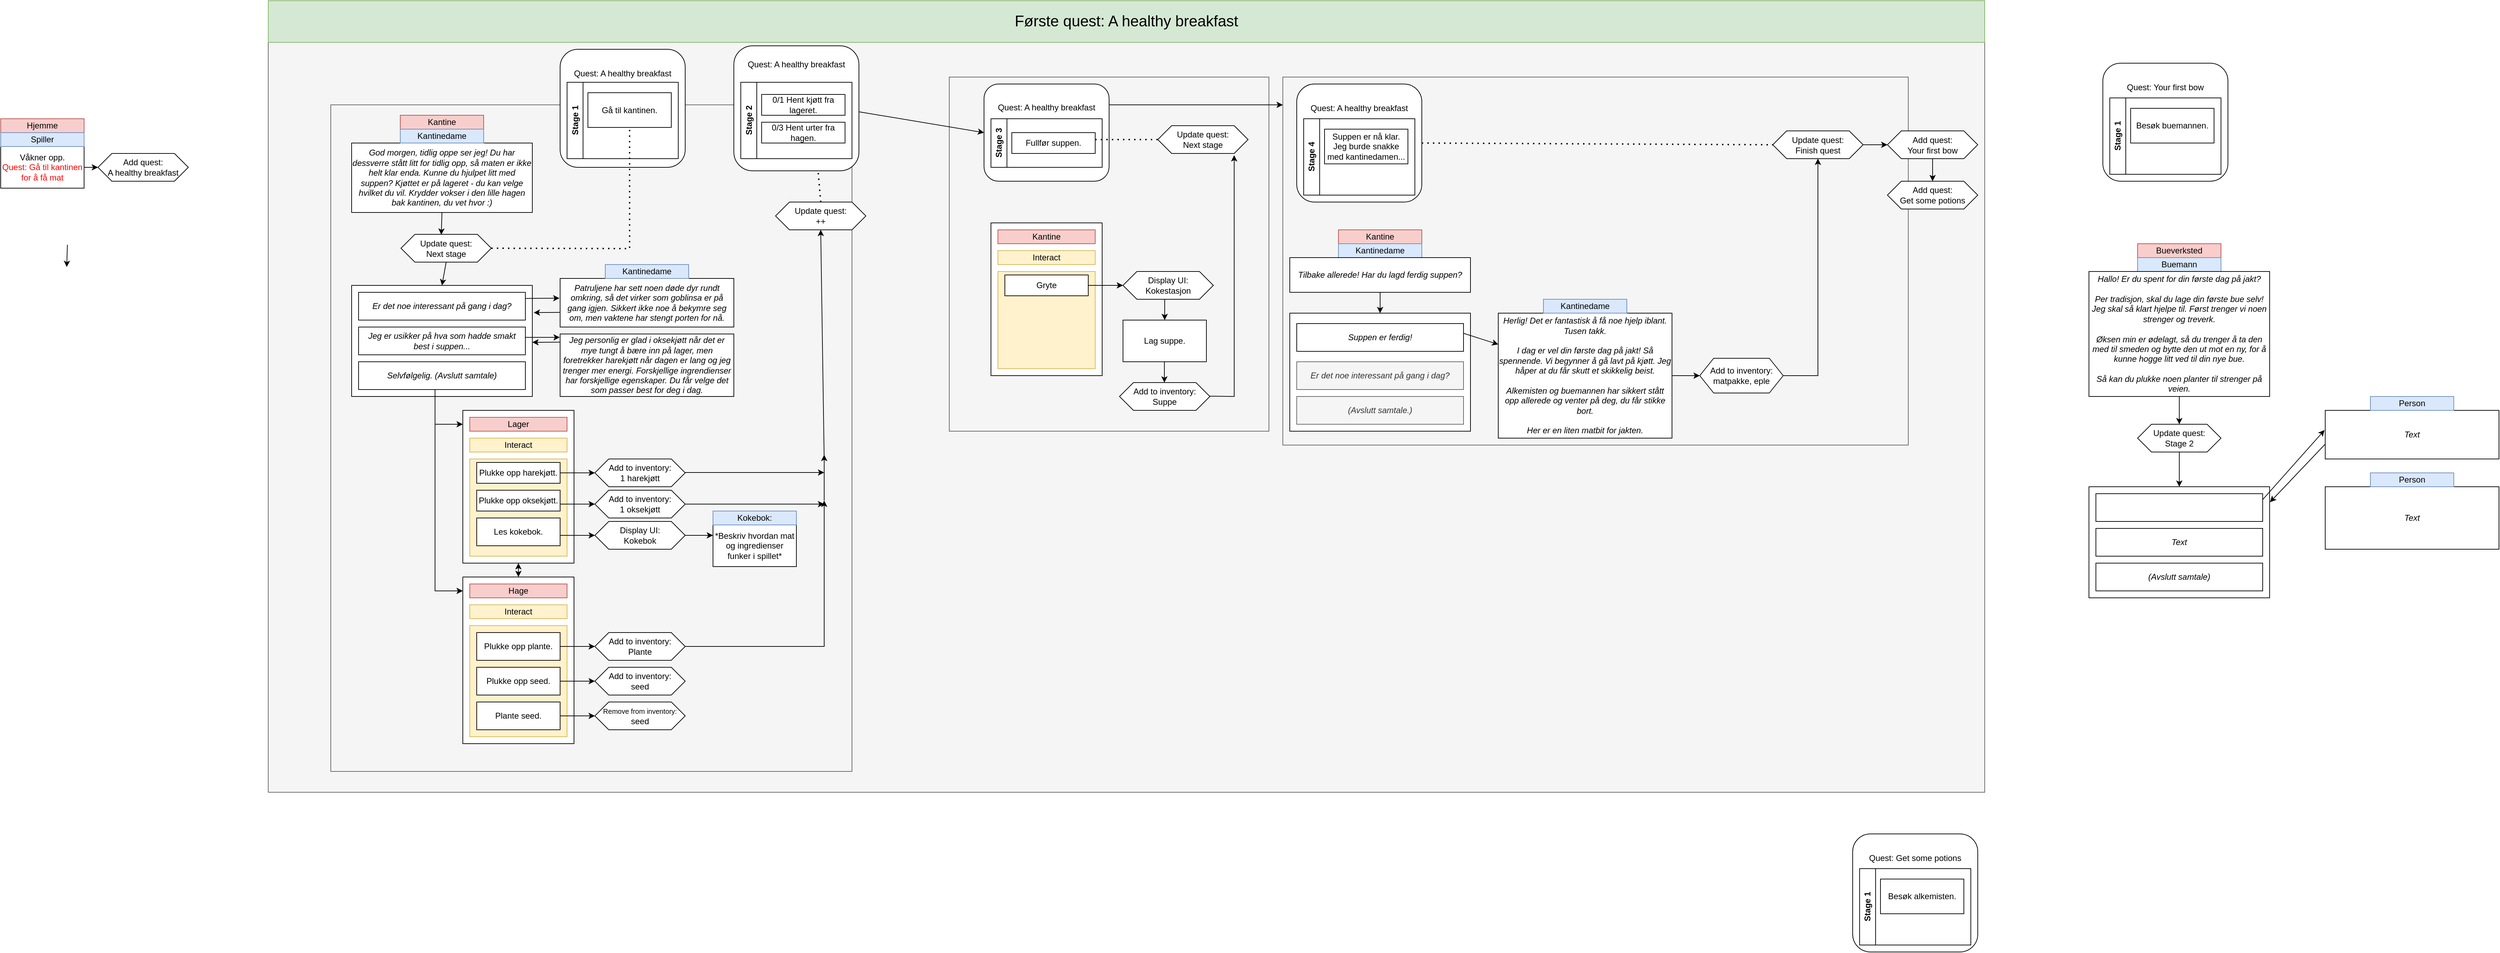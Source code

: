 <mxfile version="27.1.5">
  <diagram name="Page-1" id="g6TqFf-J95rABQfKAAWV">
    <mxGraphModel dx="2158" dy="1882" grid="1" gridSize="10" guides="1" tooltips="1" connect="1" arrows="1" fold="1" page="1" pageScale="1" pageWidth="850" pageHeight="1100" math="0" shadow="0">
      <root>
        <mxCell id="0" />
        <mxCell id="1" parent="0" />
        <mxCell id="1TwS_bmIdJYbr3fNDJlL-186" value="" style="edgeStyle=orthogonalEdgeStyle;rounded=0;orthogonalLoop=1;jettySize=auto;html=1;exitX=0.5;exitY=1;exitDx=0;exitDy=0;entryX=0.5;entryY=0;entryDx=0;entryDy=0;" edge="1" parent="1" source="1TwS_bmIdJYbr3fNDJlL-183" target="1TwS_bmIdJYbr3fNDJlL-152">
          <mxGeometry relative="1" as="geometry">
            <mxPoint x="2780" y="500" as="targetPoint" />
          </mxGeometry>
        </mxCell>
        <mxCell id="1TwS_bmIdJYbr3fNDJlL-152" value="" style="rounded=0;whiteSpace=wrap;html=1;" vertex="1" parent="1">
          <mxGeometry x="2580" y="530" width="260" height="160" as="geometry" />
        </mxCell>
        <mxCell id="1TwS_bmIdJYbr3fNDJlL-124" value="" style="rounded=0;whiteSpace=wrap;html=1;fillColor=#f5f5f5;fontColor=#333333;strokeColor=#666666;" vertex="1" parent="1">
          <mxGeometry x="-40" y="-110" width="2470" height="1080" as="geometry" />
        </mxCell>
        <mxCell id="1TwS_bmIdJYbr3fNDJlL-103" value="" style="rounded=0;whiteSpace=wrap;html=1;fillColor=#f5f5f5;fontColor=#333333;strokeColor=#666666;" vertex="1" parent="1">
          <mxGeometry x="1420" y="-60" width="900" height="530" as="geometry" />
        </mxCell>
        <mxCell id="1TwS_bmIdJYbr3fNDJlL-102" value="" style="rounded=0;whiteSpace=wrap;html=1;fillColor=#f5f5f5;fontColor=#333333;strokeColor=#666666;" vertex="1" parent="1">
          <mxGeometry x="940" y="-60" width="460" height="510" as="geometry" />
        </mxCell>
        <mxCell id="1TwS_bmIdJYbr3fNDJlL-81" value="" style="rounded=0;whiteSpace=wrap;html=1;fillColor=#f5f5f5;fontColor=#333333;strokeColor=#666666;" vertex="1" parent="1">
          <mxGeometry x="50" y="-20" width="750" height="960" as="geometry" />
        </mxCell>
        <mxCell id="FYnC16tskqoebnY5So_8-1" value="Våkner opp.&lt;br&gt;&lt;span style=&quot;color: rgb(255, 0, 0);&quot;&gt;Quest: Gå til kantinen for å få mat&lt;/span&gt;" style="rounded=0;whiteSpace=wrap;html=1;" parent="1" vertex="1">
          <mxGeometry x="-425" y="40" width="120" height="60" as="geometry" />
        </mxCell>
        <mxCell id="FYnC16tskqoebnY5So_8-3" value="Kantine" style="rounded=0;whiteSpace=wrap;html=1;fillColor=#f8cecc;strokeColor=#b85450;" parent="1" vertex="1">
          <mxGeometry x="150" y="-5" width="120" height="20" as="geometry" />
        </mxCell>
        <mxCell id="FYnC16tskqoebnY5So_8-4" value="Hjemme" style="rounded=0;whiteSpace=wrap;html=1;fillColor=#f8cecc;strokeColor=#b85450;" parent="1" vertex="1">
          <mxGeometry x="-425" width="120" height="20" as="geometry" />
        </mxCell>
        <mxCell id="FYnC16tskqoebnY5So_8-5" value="&lt;i&gt;God morgen, tidlig oppe ser jeg! Du har dessverre stått litt for tidlig opp, så maten er ikke helt klar enda. Kunne du hjulpet litt med suppen? Kjøttet er på lageret - du kan velge hvilket du vil. Krydder vokser i den lille hagen bak kantinen, du vet hvor :) &lt;/i&gt;" style="rounded=0;whiteSpace=wrap;html=1;" parent="1" vertex="1">
          <mxGeometry x="80" y="35" width="260" height="100" as="geometry" />
        </mxCell>
        <mxCell id="FYnC16tskqoebnY5So_8-6" style="edgeStyle=orthogonalEdgeStyle;rounded=0;orthogonalLoop=1;jettySize=auto;html=1;exitX=0.5;exitY=1;exitDx=0;exitDy=0;" parent="1" source="FYnC16tskqoebnY5So_8-5" target="FYnC16tskqoebnY5So_8-5" edge="1">
          <mxGeometry relative="1" as="geometry" />
        </mxCell>
        <mxCell id="FYnC16tskqoebnY5So_8-10" value="Kantinedame" style="rounded=0;whiteSpace=wrap;html=1;fillColor=#dae8fc;strokeColor=#6c8ebf;" parent="1" vertex="1">
          <mxGeometry x="150" y="15" width="120" height="20" as="geometry" />
        </mxCell>
        <mxCell id="FYnC16tskqoebnY5So_8-12" value="Spiller" style="rounded=0;whiteSpace=wrap;html=1;fillColor=#dae8fc;strokeColor=#6c8ebf;" parent="1" vertex="1">
          <mxGeometry x="-425" y="20" width="120" height="20" as="geometry" />
        </mxCell>
        <mxCell id="1TwS_bmIdJYbr3fNDJlL-9" value="" style="rounded=0;whiteSpace=wrap;html=1;" vertex="1" parent="1">
          <mxGeometry x="80" y="240" width="260" height="160" as="geometry" />
        </mxCell>
        <mxCell id="FYnC16tskqoebnY5So_8-17" value="&lt;div style=&quot;line-height: 130%;&quot;&gt;Quest: A healthy breakfast&lt;br&gt;&lt;br&gt;&lt;br&gt;&lt;br&gt;&lt;br&gt;&lt;br&gt;&lt;div&gt;&lt;br&gt;&lt;/div&gt;&lt;div&gt;&lt;br&gt;&lt;/div&gt;&lt;div&gt;&lt;br&gt;&lt;/div&gt;&lt;/div&gt;" style="rounded=1;whiteSpace=wrap;html=1;" parent="1" vertex="1">
          <mxGeometry x="630" y="-105" width="180" height="180" as="geometry" />
        </mxCell>
        <mxCell id="1TwS_bmIdJYbr3fNDJlL-4" value="&lt;i&gt;Selvfølgelig. (Avslutt samtale)&lt;/i&gt;" style="rounded=0;whiteSpace=wrap;html=1;" vertex="1" parent="1">
          <mxGeometry x="90" y="350" width="240" height="40" as="geometry" />
        </mxCell>
        <mxCell id="1TwS_bmIdJYbr3fNDJlL-5" value="&lt;i&gt;Er det noe interessant på gang i dag?&lt;/i&gt;" style="rounded=0;whiteSpace=wrap;html=1;" vertex="1" parent="1">
          <mxGeometry x="90" y="250" width="240" height="40" as="geometry" />
        </mxCell>
        <mxCell id="1TwS_bmIdJYbr3fNDJlL-6" value="" style="endArrow=classic;html=1;rounded=0;exitX=0.999;exitY=0.221;exitDx=0;exitDy=0;entryX=-0.004;entryY=0.406;entryDx=0;entryDy=0;entryPerimeter=0;exitPerimeter=0;" edge="1" parent="1" source="1TwS_bmIdJYbr3fNDJlL-5" target="1TwS_bmIdJYbr3fNDJlL-7">
          <mxGeometry width="50" height="50" relative="1" as="geometry">
            <mxPoint x="330.75" y="260" as="sourcePoint" />
            <mxPoint x="380" y="252.61" as="targetPoint" />
          </mxGeometry>
        </mxCell>
        <mxCell id="1TwS_bmIdJYbr3fNDJlL-7" value="&lt;i&gt;Patruljene har sett noen døde dyr rundt omkring, så det virker som goblinsa er på gang igjen. Sikkert ikke noe å bekymre seg om, men vaktene har stengt porten for nå.&lt;/i&gt;" style="rounded=0;whiteSpace=wrap;html=1;" vertex="1" parent="1">
          <mxGeometry x="380" y="230" width="250" height="70" as="geometry" />
        </mxCell>
        <mxCell id="1TwS_bmIdJYbr3fNDJlL-10" value="" style="endArrow=classic;html=1;rounded=0;exitX=-0.001;exitY=0.698;exitDx=0;exitDy=0;exitPerimeter=0;entryX=1.008;entryY=0.245;entryDx=0;entryDy=0;entryPerimeter=0;" edge="1" parent="1" source="1TwS_bmIdJYbr3fNDJlL-7" target="1TwS_bmIdJYbr3fNDJlL-9">
          <mxGeometry width="50" height="50" relative="1" as="geometry">
            <mxPoint x="370" y="340" as="sourcePoint" />
            <mxPoint x="342" y="326" as="targetPoint" />
          </mxGeometry>
        </mxCell>
        <mxCell id="1TwS_bmIdJYbr3fNDJlL-25" value="" style="rounded=0;whiteSpace=wrap;html=1;" vertex="1" parent="1">
          <mxGeometry x="240" y="420" width="160" height="220" as="geometry" />
        </mxCell>
        <mxCell id="1TwS_bmIdJYbr3fNDJlL-11" value="Kantinedame" style="rounded=0;whiteSpace=wrap;html=1;fillColor=#dae8fc;strokeColor=#6c8ebf;" vertex="1" parent="1">
          <mxGeometry x="445" y="210" width="120" height="20" as="geometry" />
        </mxCell>
        <mxCell id="1TwS_bmIdJYbr3fNDJlL-12" value="&lt;i&gt;Jeg er usikker på hva som hadde smakt best i suppen...&lt;/i&gt;" style="rounded=0;whiteSpace=wrap;html=1;" vertex="1" parent="1">
          <mxGeometry x="90" y="300" width="240" height="40" as="geometry" />
        </mxCell>
        <mxCell id="1TwS_bmIdJYbr3fNDJlL-32" value="" style="rounded=0;whiteSpace=wrap;html=1;fillColor=#fff2cc;strokeColor=#d6b656;" vertex="1" parent="1">
          <mxGeometry x="250" y="490" width="140" height="140" as="geometry" />
        </mxCell>
        <mxCell id="1TwS_bmIdJYbr3fNDJlL-13" value="" style="endArrow=classic;html=1;rounded=0;exitX=1;exitY=0.5;exitDx=0;exitDy=0;entryX=-0.002;entryY=0.054;entryDx=0;entryDy=0;entryPerimeter=0;" edge="1" parent="1" target="1TwS_bmIdJYbr3fNDJlL-14">
          <mxGeometry width="50" height="50" relative="1" as="geometry">
            <mxPoint x="330" y="314.84" as="sourcePoint" />
            <mxPoint x="370" y="315" as="targetPoint" />
          </mxGeometry>
        </mxCell>
        <mxCell id="1TwS_bmIdJYbr3fNDJlL-14" value="&lt;i&gt;Jeg personlig er glad i oksekjøtt når det er mye tungt å bære inn på lager, men foretrekker harekjøtt når dagen er lang og jeg trenger mer energi. Forskjellige ingrendienser har forskjellige egenskaper. Du får velge det som passer best for deg i dag.&lt;/i&gt;" style="rounded=0;whiteSpace=wrap;html=1;" vertex="1" parent="1">
          <mxGeometry x="380" y="310" width="250" height="90" as="geometry" />
        </mxCell>
        <mxCell id="1TwS_bmIdJYbr3fNDJlL-15" value="" style="endArrow=classic;html=1;rounded=0;exitX=0;exitY=0.131;exitDx=0;exitDy=0;exitPerimeter=0;" edge="1" parent="1" source="1TwS_bmIdJYbr3fNDJlL-14">
          <mxGeometry width="50" height="50" relative="1" as="geometry">
            <mxPoint x="366.9" y="340" as="sourcePoint" />
            <mxPoint x="340" y="322" as="targetPoint" />
          </mxGeometry>
        </mxCell>
        <mxCell id="1TwS_bmIdJYbr3fNDJlL-19" value="" style="endArrow=classic;html=1;rounded=0;" edge="1" parent="1">
          <mxGeometry width="50" height="50" relative="1" as="geometry">
            <mxPoint x="200" y="390" as="sourcePoint" />
            <mxPoint x="240" y="440" as="targetPoint" />
            <Array as="points">
              <mxPoint x="200" y="440" />
            </Array>
          </mxGeometry>
        </mxCell>
        <mxCell id="1TwS_bmIdJYbr3fNDJlL-23" value="Plukke opp harekjøtt." style="rounded=0;whiteSpace=wrap;html=1;" vertex="1" parent="1">
          <mxGeometry x="260" y="495" width="120" height="30" as="geometry" />
        </mxCell>
        <mxCell id="1TwS_bmIdJYbr3fNDJlL-24" value="Lager" style="rounded=0;whiteSpace=wrap;html=1;fillColor=#f8cecc;strokeColor=#b85450;" vertex="1" parent="1">
          <mxGeometry x="250" y="430" width="140" height="20" as="geometry" />
        </mxCell>
        <mxCell id="1TwS_bmIdJYbr3fNDJlL-26" value="Plukke opp oksekjøtt." style="rounded=0;whiteSpace=wrap;html=1;" vertex="1" parent="1">
          <mxGeometry x="260" y="535" width="120" height="30" as="geometry" />
        </mxCell>
        <mxCell id="1TwS_bmIdJYbr3fNDJlL-27" value="" style="endArrow=classic;html=1;rounded=0;entryX=0;entryY=0.5;entryDx=0;entryDy=0;exitX=1;exitY=0.5;exitDx=0;exitDy=0;" edge="1" parent="1" target="1TwS_bmIdJYbr3fNDJlL-28">
          <mxGeometry width="50" height="50" relative="1" as="geometry">
            <mxPoint x="380" y="510" as="sourcePoint" />
            <mxPoint x="430" y="515" as="targetPoint" />
          </mxGeometry>
        </mxCell>
        <mxCell id="1TwS_bmIdJYbr3fNDJlL-28" value="Add to inventory: &lt;br&gt;1 harekjøtt" style="shape=hexagon;perimeter=hexagonPerimeter2;whiteSpace=wrap;html=1;fixedSize=1;" vertex="1" parent="1">
          <mxGeometry x="430" y="490" width="130" height="40" as="geometry" />
        </mxCell>
        <mxCell id="1TwS_bmIdJYbr3fNDJlL-29" value="Add to inventory: &lt;br&gt;1 oksekjøtt" style="shape=hexagon;perimeter=hexagonPerimeter2;whiteSpace=wrap;html=1;fixedSize=1;" vertex="1" parent="1">
          <mxGeometry x="430" y="535" width="130" height="40" as="geometry" />
        </mxCell>
        <mxCell id="1TwS_bmIdJYbr3fNDJlL-30" value="" style="endArrow=classic;html=1;rounded=0;entryX=0;entryY=0.5;entryDx=0;entryDy=0;exitX=1;exitY=0.5;exitDx=0;exitDy=0;" edge="1" parent="1" target="1TwS_bmIdJYbr3fNDJlL-29">
          <mxGeometry width="50" height="50" relative="1" as="geometry">
            <mxPoint x="380" y="555" as="sourcePoint" />
            <mxPoint x="430" y="535" as="targetPoint" />
          </mxGeometry>
        </mxCell>
        <mxCell id="1TwS_bmIdJYbr3fNDJlL-31" value="Les kokebok." style="rounded=0;whiteSpace=wrap;html=1;" vertex="1" parent="1">
          <mxGeometry x="260" y="575" width="120" height="40" as="geometry" />
        </mxCell>
        <mxCell id="1TwS_bmIdJYbr3fNDJlL-36" value="Interact" style="rounded=0;whiteSpace=wrap;html=1;fillColor=#fff2cc;strokeColor=#d6b656;" vertex="1" parent="1">
          <mxGeometry x="250" y="460" width="140" height="20" as="geometry" />
        </mxCell>
        <mxCell id="1TwS_bmIdJYbr3fNDJlL-37" value="" style="endArrow=classic;html=1;rounded=0;" edge="1" parent="1">
          <mxGeometry width="50" height="50" relative="1" as="geometry">
            <mxPoint x="380" y="600" as="sourcePoint" />
            <mxPoint x="430" y="600" as="targetPoint" />
          </mxGeometry>
        </mxCell>
        <mxCell id="1TwS_bmIdJYbr3fNDJlL-38" value="&lt;div&gt;Display UI:&lt;/div&gt;&lt;div&gt;Kokebok&lt;/div&gt;" style="shape=hexagon;perimeter=hexagonPerimeter2;whiteSpace=wrap;html=1;fixedSize=1;" vertex="1" parent="1">
          <mxGeometry x="430" y="580" width="130" height="40" as="geometry" />
        </mxCell>
        <mxCell id="1TwS_bmIdJYbr3fNDJlL-39" value="" style="endArrow=classic;html=1;rounded=0;" edge="1" parent="1">
          <mxGeometry width="50" height="50" relative="1" as="geometry">
            <mxPoint x="560" y="600" as="sourcePoint" />
            <mxPoint x="600" y="600" as="targetPoint" />
          </mxGeometry>
        </mxCell>
        <mxCell id="1TwS_bmIdJYbr3fNDJlL-40" value="*Beskriv hvordan mat og ingredienser funker i spillet*" style="rounded=0;whiteSpace=wrap;html=1;" vertex="1" parent="1">
          <mxGeometry x="600" y="585" width="120" height="60" as="geometry" />
        </mxCell>
        <mxCell id="1TwS_bmIdJYbr3fNDJlL-41" value="Kokebok:" style="rounded=0;whiteSpace=wrap;html=1;fillColor=#dae8fc;strokeColor=#6c8ebf;" vertex="1" parent="1">
          <mxGeometry x="600" y="565" width="120" height="20" as="geometry" />
        </mxCell>
        <mxCell id="1TwS_bmIdJYbr3fNDJlL-42" value="" style="endArrow=classic;html=1;rounded=0;" edge="1" parent="1">
          <mxGeometry width="50" height="50" relative="1" as="geometry">
            <mxPoint x="200" y="440" as="sourcePoint" />
            <mxPoint x="240" y="680" as="targetPoint" />
            <Array as="points">
              <mxPoint x="200" y="680" />
            </Array>
          </mxGeometry>
        </mxCell>
        <mxCell id="1TwS_bmIdJYbr3fNDJlL-43" value="" style="rounded=0;whiteSpace=wrap;html=1;" vertex="1" parent="1">
          <mxGeometry x="240" y="660" width="160" height="240" as="geometry" />
        </mxCell>
        <mxCell id="1TwS_bmIdJYbr3fNDJlL-44" value="Interact" style="rounded=0;whiteSpace=wrap;html=1;fillColor=#fff2cc;strokeColor=#d6b656;" vertex="1" parent="1">
          <mxGeometry x="250" y="700" width="140" height="20" as="geometry" />
        </mxCell>
        <mxCell id="1TwS_bmIdJYbr3fNDJlL-45" value="" style="rounded=0;whiteSpace=wrap;html=1;fillColor=#fff2cc;strokeColor=#d6b656;" vertex="1" parent="1">
          <mxGeometry x="250" y="730" width="140" height="160" as="geometry" />
        </mxCell>
        <mxCell id="1TwS_bmIdJYbr3fNDJlL-46" value="Plukke opp plante." style="rounded=0;whiteSpace=wrap;html=1;" vertex="1" parent="1">
          <mxGeometry x="260" y="740" width="120" height="40" as="geometry" />
        </mxCell>
        <mxCell id="1TwS_bmIdJYbr3fNDJlL-47" value="Hage" style="rounded=0;whiteSpace=wrap;html=1;fillColor=#f8cecc;strokeColor=#b85450;" vertex="1" parent="1">
          <mxGeometry x="250" y="670" width="140" height="20" as="geometry" />
        </mxCell>
        <mxCell id="1TwS_bmIdJYbr3fNDJlL-48" value="Plukke opp seed." style="rounded=0;whiteSpace=wrap;html=1;" vertex="1" parent="1">
          <mxGeometry x="260" y="790" width="120" height="40" as="geometry" />
        </mxCell>
        <mxCell id="1TwS_bmIdJYbr3fNDJlL-49" value="Plante seed." style="rounded=0;whiteSpace=wrap;html=1;" vertex="1" parent="1">
          <mxGeometry x="260" y="840" width="120" height="40" as="geometry" />
        </mxCell>
        <mxCell id="1TwS_bmIdJYbr3fNDJlL-50" value="&lt;div&gt;Add to inventory:&lt;/div&gt;&lt;div&gt;seed&lt;/div&gt;" style="shape=hexagon;perimeter=hexagonPerimeter2;whiteSpace=wrap;html=1;fixedSize=1;" vertex="1" parent="1">
          <mxGeometry x="430" y="790" width="130" height="40" as="geometry" />
        </mxCell>
        <mxCell id="1TwS_bmIdJYbr3fNDJlL-51" value="" style="endArrow=classic;html=1;rounded=0;" edge="1" parent="1">
          <mxGeometry width="50" height="50" relative="1" as="geometry">
            <mxPoint x="380" y="810" as="sourcePoint" />
            <mxPoint x="430" y="810" as="targetPoint" />
          </mxGeometry>
        </mxCell>
        <mxCell id="1TwS_bmIdJYbr3fNDJlL-52" value="&lt;div&gt;Add to inventory: &lt;br&gt;&lt;/div&gt;&lt;div&gt;Plante&lt;/div&gt;" style="shape=hexagon;perimeter=hexagonPerimeter2;whiteSpace=wrap;html=1;fixedSize=1;" vertex="1" parent="1">
          <mxGeometry x="430" y="740" width="130" height="40" as="geometry" />
        </mxCell>
        <mxCell id="1TwS_bmIdJYbr3fNDJlL-53" value="" style="endArrow=classic;html=1;rounded=0;" edge="1" parent="1">
          <mxGeometry width="50" height="50" relative="1" as="geometry">
            <mxPoint x="380" y="760" as="sourcePoint" />
            <mxPoint x="430" y="760" as="targetPoint" />
          </mxGeometry>
        </mxCell>
        <mxCell id="1TwS_bmIdJYbr3fNDJlL-54" value="&lt;div&gt;&lt;font style=&quot;font-size: 10px;&quot;&gt;Remove from inventory:&lt;/font&gt;&lt;/div&gt;&lt;div&gt;&lt;font&gt;seed&lt;/font&gt;&lt;/div&gt;" style="shape=hexagon;perimeter=hexagonPerimeter2;whiteSpace=wrap;html=1;fixedSize=1;" vertex="1" parent="1">
          <mxGeometry x="430" y="840" width="130" height="40" as="geometry" />
        </mxCell>
        <mxCell id="1TwS_bmIdJYbr3fNDJlL-55" value="" style="endArrow=classic;html=1;rounded=0;" edge="1" parent="1">
          <mxGeometry width="50" height="50" relative="1" as="geometry">
            <mxPoint x="380" y="860" as="sourcePoint" />
            <mxPoint x="430" y="860" as="targetPoint" />
          </mxGeometry>
        </mxCell>
        <mxCell id="1TwS_bmIdJYbr3fNDJlL-57" value="" style="endArrow=classic;html=1;rounded=0;exitX=1;exitY=0.5;exitDx=0;exitDy=0;" edge="1" parent="1" source="1TwS_bmIdJYbr3fNDJlL-29">
          <mxGeometry width="50" height="50" relative="1" as="geometry">
            <mxPoint x="560" y="550" as="sourcePoint" />
            <mxPoint x="760" y="555" as="targetPoint" />
            <Array as="points">
              <mxPoint x="640" y="555" />
              <mxPoint x="740" y="555" />
            </Array>
          </mxGeometry>
        </mxCell>
        <mxCell id="1TwS_bmIdJYbr3fNDJlL-63" value="0/1 Hent kjøtt fra lageret." style="rounded=0;whiteSpace=wrap;html=1;" vertex="1" parent="1">
          <mxGeometry x="670" y="-35" width="120" height="30" as="geometry" />
        </mxCell>
        <mxCell id="1TwS_bmIdJYbr3fNDJlL-64" value="0/3 Hent urter fra hagen." style="rounded=0;whiteSpace=wrap;html=1;" vertex="1" parent="1">
          <mxGeometry x="670" y="5" width="120" height="30" as="geometry" />
        </mxCell>
        <mxCell id="1TwS_bmIdJYbr3fNDJlL-69" value="Update quest:&lt;br&gt;++" style="shape=hexagon;perimeter=hexagonPerimeter2;whiteSpace=wrap;html=1;fixedSize=1;" vertex="1" parent="1">
          <mxGeometry x="690" y="120" width="130" height="40" as="geometry" />
        </mxCell>
        <mxCell id="1TwS_bmIdJYbr3fNDJlL-72" value="" style="endArrow=classic;html=1;rounded=0;entryX=0;entryY=0.5;entryDx=0;entryDy=0;" edge="1" parent="1" target="1TwS_bmIdJYbr3fNDJlL-75">
          <mxGeometry width="50" height="50" relative="1" as="geometry">
            <mxPoint x="810" y="-10" as="sourcePoint" />
            <mxPoint x="870" y="20" as="targetPoint" />
          </mxGeometry>
        </mxCell>
        <mxCell id="1TwS_bmIdJYbr3fNDJlL-74" value="Stage 2" style="swimlane;horizontal=0;whiteSpace=wrap;html=1;" vertex="1" parent="1">
          <mxGeometry x="640" y="-52.5" width="160" height="110" as="geometry">
            <mxRectangle x="510" width="40" height="70" as="alternateBounds" />
          </mxGeometry>
        </mxCell>
        <mxCell id="1TwS_bmIdJYbr3fNDJlL-75" value="Quest: A healthy breakfast&lt;br&gt;&lt;br&gt;&lt;br&gt;&lt;br&gt;&lt;br&gt;&lt;div&gt;&lt;br/&gt;&lt;/div&gt;" style="rounded=1;whiteSpace=wrap;html=1;" vertex="1" parent="1">
          <mxGeometry x="990" y="-50" width="180" height="140" as="geometry" />
        </mxCell>
        <mxCell id="1TwS_bmIdJYbr3fNDJlL-76" value="Stage 3" style="swimlane;horizontal=0;whiteSpace=wrap;html=1;" vertex="1" parent="1">
          <mxGeometry x="1000" width="160" height="70" as="geometry">
            <mxRectangle x="510" width="40" height="70" as="alternateBounds" />
          </mxGeometry>
        </mxCell>
        <mxCell id="1TwS_bmIdJYbr3fNDJlL-77" value="Fullfør suppen." style="rounded=0;whiteSpace=wrap;html=1;" vertex="1" parent="1">
          <mxGeometry x="1030" y="20" width="120" height="30" as="geometry" />
        </mxCell>
        <mxCell id="1TwS_bmIdJYbr3fNDJlL-79" value="" style="endArrow=classic;startArrow=classic;html=1;rounded=0;exitX=0.5;exitY=0;exitDx=0;exitDy=0;entryX=0.5;entryY=1;entryDx=0;entryDy=0;" edge="1" parent="1" source="1TwS_bmIdJYbr3fNDJlL-43" target="1TwS_bmIdJYbr3fNDJlL-25">
          <mxGeometry width="50" height="50" relative="1" as="geometry">
            <mxPoint x="280" y="690" as="sourcePoint" />
            <mxPoint x="330" y="640" as="targetPoint" />
          </mxGeometry>
        </mxCell>
        <mxCell id="1TwS_bmIdJYbr3fNDJlL-84" value="" style="rounded=0;whiteSpace=wrap;html=1;" vertex="1" parent="1">
          <mxGeometry x="1000" y="150" width="160" height="220" as="geometry" />
        </mxCell>
        <mxCell id="1TwS_bmIdJYbr3fNDJlL-85" value="Kantine" style="rounded=0;whiteSpace=wrap;html=1;fillColor=#f8cecc;strokeColor=#b85450;" vertex="1" parent="1">
          <mxGeometry x="1010" y="160" width="140" height="20" as="geometry" />
        </mxCell>
        <mxCell id="1TwS_bmIdJYbr3fNDJlL-86" value="Interact" style="rounded=0;whiteSpace=wrap;html=1;fillColor=#fff2cc;strokeColor=#d6b656;" vertex="1" parent="1">
          <mxGeometry x="1010" y="190" width="140" height="20" as="geometry" />
        </mxCell>
        <mxCell id="1TwS_bmIdJYbr3fNDJlL-87" value="" style="rounded=0;whiteSpace=wrap;html=1;fillColor=#fff2cc;strokeColor=#d6b656;" vertex="1" parent="1">
          <mxGeometry x="1010" y="220" width="140" height="140" as="geometry" />
        </mxCell>
        <mxCell id="1TwS_bmIdJYbr3fNDJlL-88" value="Gryte" style="rounded=0;whiteSpace=wrap;html=1;" vertex="1" parent="1">
          <mxGeometry x="1020" y="225" width="120" height="30" as="geometry" />
        </mxCell>
        <mxCell id="1TwS_bmIdJYbr3fNDJlL-89" value="" style="endArrow=classic;html=1;rounded=0;entryX=0;entryY=0.5;entryDx=0;entryDy=0;exitX=1;exitY=0.5;exitDx=0;exitDy=0;" edge="1" target="1TwS_bmIdJYbr3fNDJlL-90" parent="1">
          <mxGeometry width="50" height="50" relative="1" as="geometry">
            <mxPoint x="1140" y="240" as="sourcePoint" />
            <mxPoint x="1190" y="245" as="targetPoint" />
          </mxGeometry>
        </mxCell>
        <mxCell id="1TwS_bmIdJYbr3fNDJlL-90" value="&lt;div&gt;Display UI:&lt;/div&gt;&lt;div&gt;Kokestasjon&lt;/div&gt;" style="shape=hexagon;perimeter=hexagonPerimeter2;whiteSpace=wrap;html=1;fixedSize=1;" vertex="1" parent="1">
          <mxGeometry x="1190" y="220" width="130" height="40" as="geometry" />
        </mxCell>
        <mxCell id="1TwS_bmIdJYbr3fNDJlL-91" value="" style="endArrow=classic;html=1;rounded=0;" edge="1" parent="1">
          <mxGeometry width="50" height="50" relative="1" as="geometry">
            <mxPoint x="1250" y="260" as="sourcePoint" />
            <mxPoint x="1250" y="290" as="targetPoint" />
          </mxGeometry>
        </mxCell>
        <mxCell id="1TwS_bmIdJYbr3fNDJlL-92" value="Lag suppe." style="rounded=0;whiteSpace=wrap;html=1;" vertex="1" parent="1">
          <mxGeometry x="1190" y="290" width="120" height="60" as="geometry" />
        </mxCell>
        <mxCell id="1TwS_bmIdJYbr3fNDJlL-93" value="&lt;div&gt;Update quest:&lt;/div&gt;&lt;div&gt;Next stage&lt;/div&gt;" style="shape=hexagon;perimeter=hexagonPerimeter2;whiteSpace=wrap;html=1;fixedSize=1;" vertex="1" parent="1">
          <mxGeometry x="1240" y="10" width="130" height="40" as="geometry" />
        </mxCell>
        <mxCell id="1TwS_bmIdJYbr3fNDJlL-94" value="" style="endArrow=classic;html=1;rounded=0;entryX=0.846;entryY=1.063;entryDx=0;entryDy=0;entryPerimeter=0;exitX=0.981;exitY=0.489;exitDx=0;exitDy=0;exitPerimeter=0;" edge="1" parent="1" source="1TwS_bmIdJYbr3fNDJlL-96" target="1TwS_bmIdJYbr3fNDJlL-93">
          <mxGeometry width="50" height="50" relative="1" as="geometry">
            <mxPoint x="1320" y="400" as="sourcePoint" />
            <mxPoint x="1360" y="270" as="targetPoint" />
            <Array as="points">
              <mxPoint x="1350" y="400" />
              <mxPoint x="1350" y="320" />
            </Array>
          </mxGeometry>
        </mxCell>
        <mxCell id="1TwS_bmIdJYbr3fNDJlL-95" value="" style="endArrow=none;dashed=1;html=1;dashPattern=1 3;strokeWidth=2;rounded=0;" edge="1" parent="1">
          <mxGeometry width="50" height="50" relative="1" as="geometry">
            <mxPoint x="1150" y="30" as="sourcePoint" />
            <mxPoint x="1240" y="30" as="targetPoint" />
          </mxGeometry>
        </mxCell>
        <mxCell id="1TwS_bmIdJYbr3fNDJlL-96" value="&lt;div&gt;Add to inventory:&lt;/div&gt;&lt;div&gt;Suppe&lt;/div&gt;" style="shape=hexagon;perimeter=hexagonPerimeter2;whiteSpace=wrap;html=1;fixedSize=1;" vertex="1" parent="1">
          <mxGeometry x="1185" y="380" width="130" height="40" as="geometry" />
        </mxCell>
        <mxCell id="1TwS_bmIdJYbr3fNDJlL-97" value="" style="endArrow=classic;html=1;rounded=0;" edge="1" parent="1">
          <mxGeometry width="50" height="50" relative="1" as="geometry">
            <mxPoint x="1249.57" y="350" as="sourcePoint" />
            <mxPoint x="1249.57" y="380" as="targetPoint" />
          </mxGeometry>
        </mxCell>
        <mxCell id="1TwS_bmIdJYbr3fNDJlL-98" value="" style="endArrow=classic;html=1;rounded=0;" edge="1" parent="1">
          <mxGeometry width="50" height="50" relative="1" as="geometry">
            <mxPoint x="1170" y="-20" as="sourcePoint" />
            <mxPoint x="1420" y="-20" as="targetPoint" />
          </mxGeometry>
        </mxCell>
        <mxCell id="1TwS_bmIdJYbr3fNDJlL-99" value="Quest: A healthy breakfast&lt;br&gt;&lt;br&gt;&lt;br&gt;&lt;br&gt;&lt;br&gt;&lt;br&gt;&lt;br&gt;&lt;div&gt;&lt;br/&gt;&lt;/div&gt;" style="rounded=1;whiteSpace=wrap;html=1;" vertex="1" parent="1">
          <mxGeometry x="1440" y="-50" width="180" height="170" as="geometry" />
        </mxCell>
        <mxCell id="1TwS_bmIdJYbr3fNDJlL-100" value="Stage 4" style="swimlane;horizontal=0;whiteSpace=wrap;html=1;" vertex="1" parent="1">
          <mxGeometry x="1450" width="160" height="110" as="geometry">
            <mxRectangle x="510" width="40" height="70" as="alternateBounds" />
          </mxGeometry>
        </mxCell>
        <mxCell id="1TwS_bmIdJYbr3fNDJlL-101" value="Suppen er nå klar. Jeg burde snakke med kantinedamen... " style="rounded=0;whiteSpace=wrap;html=1;" vertex="1" parent="1TwS_bmIdJYbr3fNDJlL-100">
          <mxGeometry x="30" y="15" width="120" height="50" as="geometry" />
        </mxCell>
        <mxCell id="1TwS_bmIdJYbr3fNDJlL-104" value="Kantine" style="rounded=0;whiteSpace=wrap;html=1;fillColor=#f8cecc;strokeColor=#b85450;" vertex="1" parent="1">
          <mxGeometry x="1500" y="160" width="120" height="20" as="geometry" />
        </mxCell>
        <mxCell id="1TwS_bmIdJYbr3fNDJlL-105" value="Kantinedame" style="rounded=0;whiteSpace=wrap;html=1;fillColor=#dae8fc;strokeColor=#6c8ebf;" vertex="1" parent="1">
          <mxGeometry x="1500" y="180" width="120" height="20" as="geometry" />
        </mxCell>
        <mxCell id="1TwS_bmIdJYbr3fNDJlL-106" value="&lt;i&gt;Tilbake allerede! Har du lagd ferdig suppen?&lt;/i&gt;" style="rounded=0;whiteSpace=wrap;html=1;" vertex="1" parent="1">
          <mxGeometry x="1430" y="200" width="260" height="50" as="geometry" />
        </mxCell>
        <mxCell id="1TwS_bmIdJYbr3fNDJlL-109" value="" style="rounded=0;whiteSpace=wrap;html=1;" vertex="1" parent="1">
          <mxGeometry x="1430" y="280" width="260" height="170" as="geometry" />
        </mxCell>
        <mxCell id="1TwS_bmIdJYbr3fNDJlL-110" value="&lt;i&gt;Er det noe interessant på gang i dag?&lt;/i&gt;" style="rounded=0;whiteSpace=wrap;html=1;fillColor=#f5f5f5;fontColor=#333333;strokeColor=#666666;" vertex="1" parent="1">
          <mxGeometry x="1440" y="350" width="240" height="40" as="geometry" />
        </mxCell>
        <mxCell id="1TwS_bmIdJYbr3fNDJlL-111" value="" style="endArrow=classic;html=1;rounded=0;entryX=0.5;entryY=0;entryDx=0;entryDy=0;" edge="1" parent="1" target="1TwS_bmIdJYbr3fNDJlL-109">
          <mxGeometry width="50" height="50" relative="1" as="geometry">
            <mxPoint x="1560" y="250" as="sourcePoint" />
            <mxPoint x="1610" y="200" as="targetPoint" />
          </mxGeometry>
        </mxCell>
        <mxCell id="1TwS_bmIdJYbr3fNDJlL-112" value="&lt;i&gt;Suppen er ferdig!&lt;/i&gt;" style="rounded=0;whiteSpace=wrap;html=1;" vertex="1" parent="1">
          <mxGeometry x="1440" y="295" width="240" height="40" as="geometry" />
        </mxCell>
        <mxCell id="1TwS_bmIdJYbr3fNDJlL-113" value="" style="endArrow=classic;html=1;rounded=0;exitX=0.999;exitY=0.221;exitDx=0;exitDy=0;entryX=0;entryY=0.25;entryDx=0;entryDy=0;exitPerimeter=0;" edge="1" target="1TwS_bmIdJYbr3fNDJlL-114" parent="1">
          <mxGeometry width="50" height="50" relative="1" as="geometry">
            <mxPoint x="1680" y="309" as="sourcePoint" />
            <mxPoint x="1730" y="302.61" as="targetPoint" />
          </mxGeometry>
        </mxCell>
        <mxCell id="1TwS_bmIdJYbr3fNDJlL-114" value="&lt;i&gt;Herlig! Det er fantastisk å få noe hjelp iblant. Tusen takk.&lt;br&gt;&lt;br&gt;I dag er vel din første dag på jakt! Så spennende. Vi begynner å gå lavt på kjøtt. Jeg håper at du får skutt et skikkelig beist.&lt;br&gt;&lt;br&gt;Alkemisten og buemannen har sikkert stått opp allerede og venter på deg, du får stikke bort.&lt;br&gt;&lt;br&gt;Her er en liten matbit for jakten.&lt;/i&gt;" style="rounded=0;whiteSpace=wrap;html=1;" vertex="1" parent="1">
          <mxGeometry x="1730" y="280" width="250" height="180" as="geometry" />
        </mxCell>
        <mxCell id="1TwS_bmIdJYbr3fNDJlL-115" value="Kantinedame" style="rounded=0;whiteSpace=wrap;html=1;fillColor=#dae8fc;strokeColor=#6c8ebf;" vertex="1" parent="1">
          <mxGeometry x="1795" y="260" width="120" height="20" as="geometry" />
        </mxCell>
        <mxCell id="1TwS_bmIdJYbr3fNDJlL-116" value="&lt;i&gt;(Avslutt samtale.)&lt;/i&gt;" style="rounded=0;whiteSpace=wrap;html=1;fillColor=#f5f5f5;fontColor=#333333;strokeColor=#666666;" vertex="1" parent="1">
          <mxGeometry x="1440" y="400" width="240" height="40" as="geometry" />
        </mxCell>
        <mxCell id="1TwS_bmIdJYbr3fNDJlL-117" value="" style="endArrow=classic;html=1;rounded=0;" edge="1" parent="1">
          <mxGeometry width="50" height="50" relative="1" as="geometry">
            <mxPoint x="1980" y="370" as="sourcePoint" />
            <mxPoint x="2020" y="370" as="targetPoint" />
          </mxGeometry>
        </mxCell>
        <mxCell id="1TwS_bmIdJYbr3fNDJlL-118" value="&lt;div&gt;Add to inventory:&lt;/div&gt;&lt;div&gt;matpakke, eple&lt;/div&gt;" style="shape=hexagon;perimeter=hexagonPerimeter2;whiteSpace=wrap;html=1;fixedSize=1;" vertex="1" parent="1">
          <mxGeometry x="2020" y="345" width="120" height="50" as="geometry" />
        </mxCell>
        <mxCell id="1TwS_bmIdJYbr3fNDJlL-121" value="&lt;div&gt;Update quest:&lt;/div&gt;&lt;div&gt;Finish quest&lt;/div&gt;" style="shape=hexagon;perimeter=hexagonPerimeter2;whiteSpace=wrap;html=1;fixedSize=1;" vertex="1" parent="1">
          <mxGeometry x="2125" y="17.5" width="130" height="40" as="geometry" />
        </mxCell>
        <mxCell id="1TwS_bmIdJYbr3fNDJlL-122" value="" style="endArrow=classic;html=1;rounded=0;entryX=0.5;entryY=1;entryDx=0;entryDy=0;" edge="1" parent="1" target="1TwS_bmIdJYbr3fNDJlL-121">
          <mxGeometry width="50" height="50" relative="1" as="geometry">
            <mxPoint x="2140" y="370" as="sourcePoint" />
            <mxPoint x="2190" y="320" as="targetPoint" />
            <Array as="points">
              <mxPoint x="2190" y="370" />
            </Array>
          </mxGeometry>
        </mxCell>
        <mxCell id="1TwS_bmIdJYbr3fNDJlL-123" value="" style="endArrow=none;dashed=1;html=1;dashPattern=1 3;strokeWidth=2;rounded=0;entryX=0;entryY=0.5;entryDx=0;entryDy=0;exitX=1;exitY=0.5;exitDx=0;exitDy=0;" edge="1" parent="1" source="1TwS_bmIdJYbr3fNDJlL-99" target="1TwS_bmIdJYbr3fNDJlL-121">
          <mxGeometry width="50" height="50" relative="1" as="geometry">
            <mxPoint x="1620" y="50" as="sourcePoint" />
            <mxPoint x="1650" as="targetPoint" />
          </mxGeometry>
        </mxCell>
        <mxCell id="1TwS_bmIdJYbr3fNDJlL-125" value="Første quest: A healthy breakfast" style="rounded=0;whiteSpace=wrap;html=1;fontSize=22;fillColor=#d5e8d4;strokeColor=#82b366;" vertex="1" parent="1">
          <mxGeometry x="-40" y="-170" width="2470" height="60" as="geometry" />
        </mxCell>
        <mxCell id="1TwS_bmIdJYbr3fNDJlL-127" value="" style="endArrow=classic;html=1;rounded=0;exitX=1;exitY=0.5;exitDx=0;exitDy=0;entryX=0;entryY=0.5;entryDx=0;entryDy=0;" edge="1" parent="1" source="1TwS_bmIdJYbr3fNDJlL-121" target="1TwS_bmIdJYbr3fNDJlL-128">
          <mxGeometry width="50" height="50" relative="1" as="geometry">
            <mxPoint x="2400" y="10" as="sourcePoint" />
            <mxPoint x="2440" y="38" as="targetPoint" />
          </mxGeometry>
        </mxCell>
        <mxCell id="1TwS_bmIdJYbr3fNDJlL-128" value="Add quest:&lt;br&gt;Your first bow" style="shape=hexagon;perimeter=hexagonPerimeter2;whiteSpace=wrap;html=1;fixedSize=1;" vertex="1" parent="1">
          <mxGeometry x="2290" y="17.5" width="130" height="40" as="geometry" />
        </mxCell>
        <mxCell id="1TwS_bmIdJYbr3fNDJlL-129" value="Add quest:&lt;div&gt;Get some potions&lt;/div&gt;" style="shape=hexagon;perimeter=hexagonPerimeter2;whiteSpace=wrap;html=1;fixedSize=1;" vertex="1" parent="1">
          <mxGeometry x="2290" y="90" width="130" height="40" as="geometry" />
        </mxCell>
        <mxCell id="1TwS_bmIdJYbr3fNDJlL-130" value="" style="endArrow=classic;html=1;rounded=0;entryX=0.5;entryY=0;entryDx=0;entryDy=0;exitX=0.5;exitY=1;exitDx=0;exitDy=0;" edge="1" parent="1" source="1TwS_bmIdJYbr3fNDJlL-128" target="1TwS_bmIdJYbr3fNDJlL-129">
          <mxGeometry width="50" height="50" relative="1" as="geometry">
            <mxPoint x="2400" y="37.5" as="sourcePoint" />
            <mxPoint x="2440" y="37.5" as="targetPoint" />
          </mxGeometry>
        </mxCell>
        <mxCell id="1TwS_bmIdJYbr3fNDJlL-132" value="Quest: Your first bow&lt;br&gt;&lt;br&gt;&lt;br&gt;&lt;br&gt;&lt;br&gt;&lt;br&gt;&lt;br&gt;&lt;div&gt;&lt;br&gt;&lt;/div&gt;" style="rounded=1;whiteSpace=wrap;html=1;" vertex="1" parent="1">
          <mxGeometry x="2600" y="-80" width="180" height="170" as="geometry" />
        </mxCell>
        <mxCell id="1TwS_bmIdJYbr3fNDJlL-133" value="Stage 1" style="swimlane;horizontal=0;whiteSpace=wrap;html=1;" vertex="1" parent="1">
          <mxGeometry x="2610" y="-30" width="160" height="110" as="geometry">
            <mxRectangle x="510" width="40" height="70" as="alternateBounds" />
          </mxGeometry>
        </mxCell>
        <mxCell id="1TwS_bmIdJYbr3fNDJlL-134" value="Besøk buemannen." style="rounded=0;whiteSpace=wrap;html=1;" vertex="1" parent="1TwS_bmIdJYbr3fNDJlL-133">
          <mxGeometry x="30" y="15" width="120" height="50" as="geometry" />
        </mxCell>
        <mxCell id="1TwS_bmIdJYbr3fNDJlL-136" value="Quest: Get some potions&lt;br&gt;&lt;br&gt;&lt;br&gt;&lt;br&gt;&lt;br&gt;&lt;br&gt;&lt;br&gt;&lt;div&gt;&lt;br&gt;&lt;/div&gt;" style="rounded=1;whiteSpace=wrap;html=1;" vertex="1" parent="1">
          <mxGeometry x="2240" y="1030" width="180" height="170" as="geometry" />
        </mxCell>
        <mxCell id="1TwS_bmIdJYbr3fNDJlL-137" value="Stage 1" style="swimlane;horizontal=0;whiteSpace=wrap;html=1;" vertex="1" parent="1">
          <mxGeometry x="2250" y="1080" width="160" height="110" as="geometry">
            <mxRectangle x="510" width="40" height="70" as="alternateBounds" />
          </mxGeometry>
        </mxCell>
        <mxCell id="1TwS_bmIdJYbr3fNDJlL-138" value="Besøk alkemisten." style="rounded=0;whiteSpace=wrap;html=1;" vertex="1" parent="1TwS_bmIdJYbr3fNDJlL-137">
          <mxGeometry x="30" y="15" width="120" height="50" as="geometry" />
        </mxCell>
        <mxCell id="1TwS_bmIdJYbr3fNDJlL-139" value="Bueverksted" style="rounded=0;whiteSpace=wrap;html=1;fillColor=#f8cecc;strokeColor=#b85450;" vertex="1" parent="1">
          <mxGeometry x="2650" y="180" width="120" height="20" as="geometry" />
        </mxCell>
        <mxCell id="1TwS_bmIdJYbr3fNDJlL-140" value="Buemann" style="rounded=0;whiteSpace=wrap;html=1;fillColor=#dae8fc;strokeColor=#6c8ebf;" vertex="1" parent="1">
          <mxGeometry x="2650" y="200" width="120" height="20" as="geometry" />
        </mxCell>
        <mxCell id="1TwS_bmIdJYbr3fNDJlL-141" value="&lt;i&gt;Hallo! Er du spent for din første dag på jakt?&lt;br&gt;&lt;br&gt;Per tradisjon, skal du lage din første bue selv! Jeg skal så klart hjelpe til. Først trenger vi noen strenger og treverk.&lt;br&gt;&lt;br&gt;Øksen min er ødelagt, så du trenger å ta den med til smeden og bytte den ut mot en ny, for å kunne hogge litt ved til din nye bue.&lt;br&gt;&lt;br&gt;Så kan du plukke noen planter til strenger på veien.&lt;/i&gt;" style="rounded=0;whiteSpace=wrap;html=1;" vertex="1" parent="1">
          <mxGeometry x="2580" y="220" width="260" height="180" as="geometry" />
        </mxCell>
        <mxCell id="1TwS_bmIdJYbr3fNDJlL-143" value="" style="rounded=0;whiteSpace=wrap;html=1;" vertex="1" parent="1">
          <mxGeometry x="2590" y="540" width="240" height="40" as="geometry" />
        </mxCell>
        <mxCell id="1TwS_bmIdJYbr3fNDJlL-144" value="" style="endArrow=classic;html=1;rounded=0;exitX=0.999;exitY=0.221;exitDx=0;exitDy=0;entryX=-0.004;entryY=0.406;entryDx=0;entryDy=0;entryPerimeter=0;exitPerimeter=0;" edge="1" source="1TwS_bmIdJYbr3fNDJlL-143" target="1TwS_bmIdJYbr3fNDJlL-146" parent="1">
          <mxGeometry width="50" height="50" relative="1" as="geometry">
            <mxPoint x="2820.75" y="520" as="sourcePoint" />
            <mxPoint x="2870" y="512.61" as="targetPoint" />
          </mxGeometry>
        </mxCell>
        <mxCell id="1TwS_bmIdJYbr3fNDJlL-145" value="" style="endArrow=classic;html=1;rounded=0;exitX=-0.001;exitY=0.698;exitDx=0;exitDy=0;exitPerimeter=0;entryX=1.002;entryY=0.139;entryDx=0;entryDy=0;entryPerimeter=0;" edge="1" source="1TwS_bmIdJYbr3fNDJlL-146" target="1TwS_bmIdJYbr3fNDJlL-152" parent="1">
          <mxGeometry width="50" height="50" relative="1" as="geometry">
            <mxPoint x="2860" y="600" as="sourcePoint" />
            <mxPoint x="2832" y="586" as="targetPoint" />
          </mxGeometry>
        </mxCell>
        <mxCell id="1TwS_bmIdJYbr3fNDJlL-146" value="&lt;i&gt;Text&lt;/i&gt;" style="rounded=0;whiteSpace=wrap;html=1;" vertex="1" parent="1">
          <mxGeometry x="2920" y="420" width="250" height="70" as="geometry" />
        </mxCell>
        <mxCell id="1TwS_bmIdJYbr3fNDJlL-147" value="Person" style="rounded=0;whiteSpace=wrap;html=1;fillColor=#dae8fc;strokeColor=#6c8ebf;" vertex="1" parent="1">
          <mxGeometry x="2985" y="400" width="120" height="20" as="geometry" />
        </mxCell>
        <mxCell id="1TwS_bmIdJYbr3fNDJlL-148" value="&lt;i&gt;Text&lt;/i&gt;" style="rounded=0;whiteSpace=wrap;html=1;" vertex="1" parent="1">
          <mxGeometry x="2920" y="530" width="250" height="90" as="geometry" />
        </mxCell>
        <mxCell id="1TwS_bmIdJYbr3fNDJlL-150" value="&lt;i&gt;Text&lt;/i&gt;" style="rounded=0;whiteSpace=wrap;html=1;" vertex="1" parent="1">
          <mxGeometry x="2590" y="590" width="240" height="40" as="geometry" />
        </mxCell>
        <mxCell id="1TwS_bmIdJYbr3fNDJlL-151" value="&lt;i&gt;(Avslutt samtale)&lt;/i&gt;" style="rounded=0;whiteSpace=wrap;html=1;" vertex="1" parent="1">
          <mxGeometry x="2590" y="640" width="240" height="40" as="geometry" />
        </mxCell>
        <mxCell id="1TwS_bmIdJYbr3fNDJlL-154" value="Person" style="rounded=0;whiteSpace=wrap;html=1;fillColor=#dae8fc;strokeColor=#6c8ebf;" vertex="1" parent="1">
          <mxGeometry x="2985" y="510" width="120" height="20" as="geometry" />
        </mxCell>
        <mxCell id="1TwS_bmIdJYbr3fNDJlL-162" value="" style="endArrow=classic;html=1;rounded=0;exitX=1;exitY=0.5;exitDx=0;exitDy=0;entryX=0;entryY=0.5;entryDx=0;entryDy=0;" edge="1" parent="1" source="FYnC16tskqoebnY5So_8-1" target="1TwS_bmIdJYbr3fNDJlL-161">
          <mxGeometry width="50" height="50" relative="1" as="geometry">
            <mxPoint x="-275" y="-30" as="sourcePoint" />
            <mxPoint x="-25" y="-30" as="targetPoint" />
          </mxGeometry>
        </mxCell>
        <mxCell id="1TwS_bmIdJYbr3fNDJlL-161" value="Add quest:&lt;br&gt;A healthy breakfast" style="shape=hexagon;perimeter=hexagonPerimeter2;whiteSpace=wrap;html=1;fixedSize=1;" vertex="1" parent="1">
          <mxGeometry x="-285" y="50" width="130" height="40" as="geometry" />
        </mxCell>
        <mxCell id="1TwS_bmIdJYbr3fNDJlL-163" value="Quest: A healthy breakfast &lt;br&gt;&lt;br&gt;&lt;br&gt;&lt;br&gt;&lt;br&gt;&lt;br&gt;&lt;br&gt;&lt;div&gt;&lt;br&gt;&lt;/div&gt;" style="rounded=1;whiteSpace=wrap;html=1;" vertex="1" parent="1">
          <mxGeometry x="380" y="-100" width="180" height="170" as="geometry" />
        </mxCell>
        <mxCell id="1TwS_bmIdJYbr3fNDJlL-164" value="Stage 1" style="swimlane;horizontal=0;whiteSpace=wrap;html=1;" vertex="1" parent="1">
          <mxGeometry x="390" y="-52.5" width="160" height="110" as="geometry">
            <mxRectangle x="510" width="40" height="70" as="alternateBounds" />
          </mxGeometry>
        </mxCell>
        <mxCell id="1TwS_bmIdJYbr3fNDJlL-165" value="Gå til kantinen." style="rounded=0;whiteSpace=wrap;html=1;" vertex="1" parent="1TwS_bmIdJYbr3fNDJlL-164">
          <mxGeometry x="30" y="15" width="120" height="50" as="geometry" />
        </mxCell>
        <mxCell id="1TwS_bmIdJYbr3fNDJlL-171" value="" style="endArrow=classic;html=1;rounded=0;exitX=1;exitY=0.5;exitDx=0;exitDy=0;" edge="1" parent="1">
          <mxGeometry width="50" height="50" relative="1" as="geometry">
            <mxPoint x="560" y="509.52" as="sourcePoint" />
            <mxPoint x="760" y="509.52" as="targetPoint" />
            <Array as="points">
              <mxPoint x="640" y="509.52" />
              <mxPoint x="740" y="509.52" />
            </Array>
          </mxGeometry>
        </mxCell>
        <mxCell id="1TwS_bmIdJYbr3fNDJlL-172" value="" style="endArrow=classic;html=1;rounded=0;" edge="1" parent="1">
          <mxGeometry width="50" height="50" relative="1" as="geometry">
            <mxPoint x="560" y="760" as="sourcePoint" />
            <mxPoint x="760" y="550" as="targetPoint" />
            <Array as="points">
              <mxPoint x="760" y="760" />
            </Array>
          </mxGeometry>
        </mxCell>
        <mxCell id="1TwS_bmIdJYbr3fNDJlL-173" value="" style="endArrow=classic;html=1;rounded=0;" edge="1" parent="1">
          <mxGeometry width="50" height="50" relative="1" as="geometry">
            <mxPoint x="760" y="550" as="sourcePoint" />
            <mxPoint x="760" y="484" as="targetPoint" />
          </mxGeometry>
        </mxCell>
        <mxCell id="1TwS_bmIdJYbr3fNDJlL-174" value="" style="endArrow=classic;html=1;rounded=0;entryX=0.5;entryY=1;entryDx=0;entryDy=0;" edge="1" parent="1" target="1TwS_bmIdJYbr3fNDJlL-69">
          <mxGeometry width="50" height="50" relative="1" as="geometry">
            <mxPoint x="760" y="490" as="sourcePoint" />
            <mxPoint x="780" y="410" as="targetPoint" />
          </mxGeometry>
        </mxCell>
        <mxCell id="1TwS_bmIdJYbr3fNDJlL-175" value="" style="endArrow=none;dashed=1;html=1;dashPattern=1 3;strokeWidth=2;rounded=0;exitX=0.5;exitY=0;exitDx=0;exitDy=0;entryX=0.672;entryY=0.988;entryDx=0;entryDy=0;entryPerimeter=0;" edge="1" parent="1" source="1TwS_bmIdJYbr3fNDJlL-69" target="FYnC16tskqoebnY5So_8-17">
          <mxGeometry width="50" height="50" relative="1" as="geometry">
            <mxPoint x="720" y="120" as="sourcePoint" />
            <mxPoint x="770" y="70" as="targetPoint" />
          </mxGeometry>
        </mxCell>
        <mxCell id="1TwS_bmIdJYbr3fNDJlL-176" value="" style="endArrow=classic;html=1;rounded=0;exitX=0.5;exitY=1;exitDx=0;exitDy=0;" edge="1" parent="1" source="FYnC16tskqoebnY5So_8-5">
          <mxGeometry width="50" height="50" relative="1" as="geometry">
            <mxPoint x="210" y="220" as="sourcePoint" />
            <mxPoint x="209" y="167" as="targetPoint" />
          </mxGeometry>
        </mxCell>
        <mxCell id="1TwS_bmIdJYbr3fNDJlL-179" value="" style="endArrow=classic;html=1;rounded=0;exitX=0.5;exitY=1;exitDx=0;exitDy=0;" edge="1" parent="1">
          <mxGeometry width="50" height="50" relative="1" as="geometry">
            <mxPoint x="-329" y="181.5" as="sourcePoint" />
            <mxPoint x="-330" y="213.5" as="targetPoint" />
          </mxGeometry>
        </mxCell>
        <mxCell id="1TwS_bmIdJYbr3fNDJlL-180" value="Update quest:&lt;br&gt;Next stage" style="shape=hexagon;perimeter=hexagonPerimeter2;whiteSpace=wrap;html=1;fixedSize=1;" vertex="1" parent="1">
          <mxGeometry x="151" y="166.5" width="130" height="40" as="geometry" />
        </mxCell>
        <mxCell id="1TwS_bmIdJYbr3fNDJlL-181" value="" style="endArrow=classic;html=1;rounded=0;exitX=0.5;exitY=1;exitDx=0;exitDy=0;entryX=0.5;entryY=0;entryDx=0;entryDy=0;" edge="1" parent="1" source="1TwS_bmIdJYbr3fNDJlL-180" target="1TwS_bmIdJYbr3fNDJlL-9">
          <mxGeometry width="50" height="50" relative="1" as="geometry">
            <mxPoint x="210" y="250" as="sourcePoint" />
            <mxPoint x="260" y="200" as="targetPoint" />
          </mxGeometry>
        </mxCell>
        <mxCell id="1TwS_bmIdJYbr3fNDJlL-182" value="" style="endArrow=none;dashed=1;html=1;dashPattern=1 3;strokeWidth=2;rounded=0;exitX=1;exitY=0.5;exitDx=0;exitDy=0;entryX=0.5;entryY=1;entryDx=0;entryDy=0;" edge="1" parent="1" source="1TwS_bmIdJYbr3fNDJlL-180" target="1TwS_bmIdJYbr3fNDJlL-165">
          <mxGeometry width="50" height="50" relative="1" as="geometry">
            <mxPoint x="280" y="230" as="sourcePoint" />
            <mxPoint x="330" y="180" as="targetPoint" />
            <Array as="points">
              <mxPoint x="480" y="187" />
            </Array>
          </mxGeometry>
        </mxCell>
        <mxCell id="1TwS_bmIdJYbr3fNDJlL-184" value="" style="endArrow=classic;html=1;rounded=0;" edge="1" parent="1" target="1TwS_bmIdJYbr3fNDJlL-183">
          <mxGeometry width="50" height="50" relative="1" as="geometry">
            <mxPoint x="2700" y="470" as="sourcePoint" />
            <mxPoint x="2700" y="500" as="targetPoint" />
          </mxGeometry>
        </mxCell>
        <mxCell id="1TwS_bmIdJYbr3fNDJlL-183" value="&lt;div&gt;Update quest:&lt;/div&gt;&lt;div&gt;Stage 2&lt;/div&gt;" style="shape=hexagon;perimeter=hexagonPerimeter2;whiteSpace=wrap;html=1;fixedSize=1;" vertex="1" parent="1">
          <mxGeometry x="2650" y="440" width="120" height="40" as="geometry" />
        </mxCell>
        <mxCell id="1TwS_bmIdJYbr3fNDJlL-185" value="" style="endArrow=classic;html=1;rounded=0;exitX=0.5;exitY=1;exitDx=0;exitDy=0;entryX=0.5;entryY=0;entryDx=0;entryDy=0;" edge="1" parent="1" source="1TwS_bmIdJYbr3fNDJlL-141" target="1TwS_bmIdJYbr3fNDJlL-183">
          <mxGeometry width="50" height="50" relative="1" as="geometry">
            <mxPoint x="2910" y="340" as="sourcePoint" />
            <mxPoint x="2960" y="290" as="targetPoint" />
          </mxGeometry>
        </mxCell>
      </root>
    </mxGraphModel>
  </diagram>
</mxfile>
